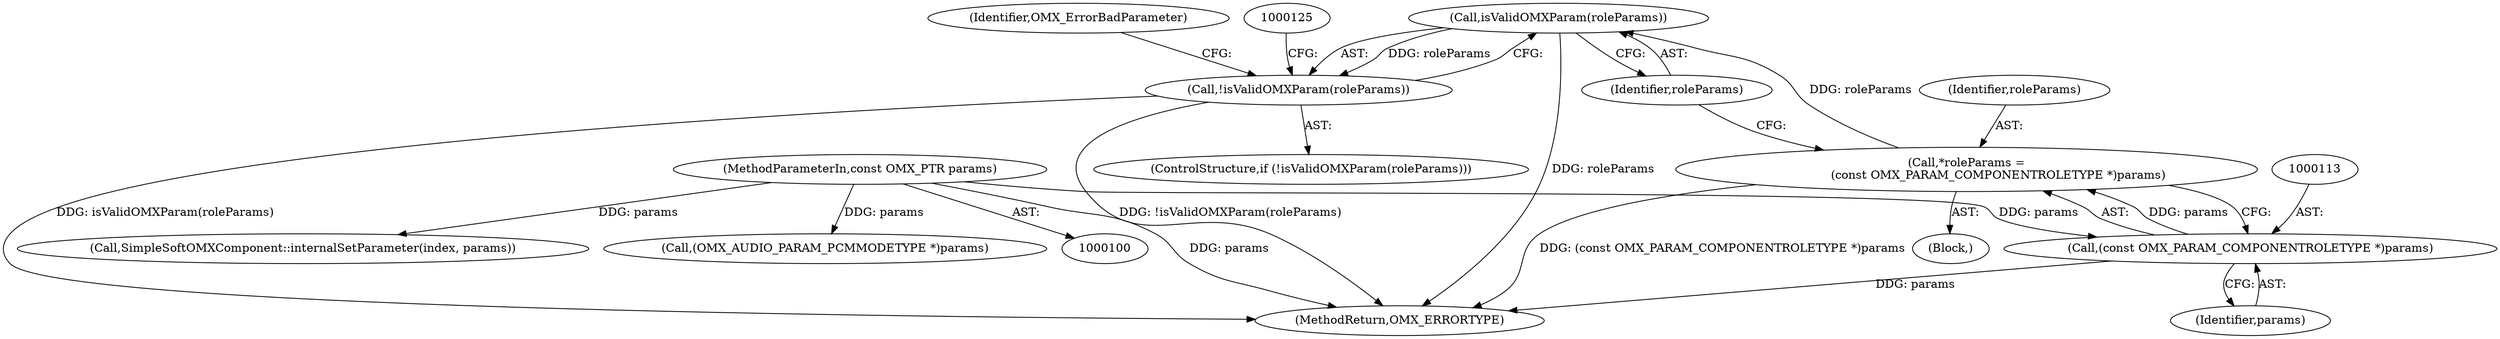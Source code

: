 digraph "0_Android_295c883fe3105b19bcd0f9e07d54c6b589fc5bff_33@pointer" {
"1000117" [label="(Call,isValidOMXParam(roleParams))"];
"1000110" [label="(Call,*roleParams =\n                 (const OMX_PARAM_COMPONENTROLETYPE *)params)"];
"1000112" [label="(Call,(const OMX_PARAM_COMPONENTROLETYPE *)params)"];
"1000102" [label="(MethodParameterIn,const OMX_PTR params)"];
"1000116" [label="(Call,!isValidOMXParam(roleParams))"];
"1000176" [label="(Call,SimpleSoftOMXComponent::internalSetParameter(index, params))"];
"1000114" [label="(Identifier,params)"];
"1000117" [label="(Call,isValidOMXParam(roleParams))"];
"1000143" [label="(Call,(OMX_AUDIO_PARAM_PCMMODETYPE *)params)"];
"1000115" [label="(ControlStructure,if (!isValidOMXParam(roleParams)))"];
"1000110" [label="(Call,*roleParams =\n                 (const OMX_PARAM_COMPONENTROLETYPE *)params)"];
"1000121" [label="(Identifier,OMX_ErrorBadParameter)"];
"1000111" [label="(Identifier,roleParams)"];
"1000108" [label="(Block,)"];
"1000102" [label="(MethodParameterIn,const OMX_PTR params)"];
"1000179" [label="(MethodReturn,OMX_ERRORTYPE)"];
"1000116" [label="(Call,!isValidOMXParam(roleParams))"];
"1000118" [label="(Identifier,roleParams)"];
"1000112" [label="(Call,(const OMX_PARAM_COMPONENTROLETYPE *)params)"];
"1000117" -> "1000116"  [label="AST: "];
"1000117" -> "1000118"  [label="CFG: "];
"1000118" -> "1000117"  [label="AST: "];
"1000116" -> "1000117"  [label="CFG: "];
"1000117" -> "1000179"  [label="DDG: roleParams"];
"1000117" -> "1000116"  [label="DDG: roleParams"];
"1000110" -> "1000117"  [label="DDG: roleParams"];
"1000110" -> "1000108"  [label="AST: "];
"1000110" -> "1000112"  [label="CFG: "];
"1000111" -> "1000110"  [label="AST: "];
"1000112" -> "1000110"  [label="AST: "];
"1000118" -> "1000110"  [label="CFG: "];
"1000110" -> "1000179"  [label="DDG: (const OMX_PARAM_COMPONENTROLETYPE *)params"];
"1000112" -> "1000110"  [label="DDG: params"];
"1000112" -> "1000114"  [label="CFG: "];
"1000113" -> "1000112"  [label="AST: "];
"1000114" -> "1000112"  [label="AST: "];
"1000112" -> "1000179"  [label="DDG: params"];
"1000102" -> "1000112"  [label="DDG: params"];
"1000102" -> "1000100"  [label="AST: "];
"1000102" -> "1000179"  [label="DDG: params"];
"1000102" -> "1000143"  [label="DDG: params"];
"1000102" -> "1000176"  [label="DDG: params"];
"1000116" -> "1000115"  [label="AST: "];
"1000121" -> "1000116"  [label="CFG: "];
"1000125" -> "1000116"  [label="CFG: "];
"1000116" -> "1000179"  [label="DDG: isValidOMXParam(roleParams)"];
"1000116" -> "1000179"  [label="DDG: !isValidOMXParam(roleParams)"];
}
